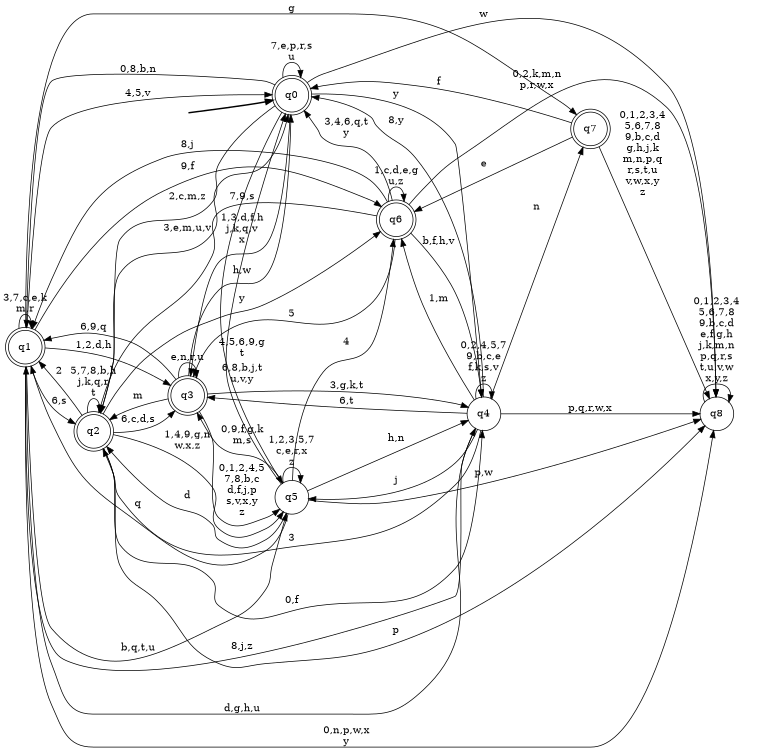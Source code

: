 digraph BlueStar {
__start0 [style = invis, shape = none, label = "", width = 0, height = 0];

rankdir=LR;
size="8,5";

s0 [style="rounded,filled", color="black", fillcolor="white" shape="doublecircle", label="q0"];
s1 [style="rounded,filled", color="black", fillcolor="white" shape="doublecircle", label="q1"];
s2 [style="rounded,filled", color="black", fillcolor="white" shape="doublecircle", label="q2"];
s3 [style="rounded,filled", color="black", fillcolor="white" shape="doublecircle", label="q3"];
s4 [style="filled", color="black", fillcolor="white" shape="circle", label="q4"];
s5 [style="filled", color="black", fillcolor="white" shape="circle", label="q5"];
s6 [style="rounded,filled", color="black", fillcolor="white" shape="doublecircle", label="q6"];
s7 [style="rounded,filled", color="black", fillcolor="white" shape="doublecircle", label="q7"];
s8 [style="filled", color="black", fillcolor="white" shape="circle", label="q8"];
subgraph cluster_main { 
	graph [pad=".75", ranksep="0.15", nodesep="0.15"];
	 style=invis; 
	__start0 -> s0 [penwidth=2];
}
s0 -> s0 [label="7,e,p,r,s\nu"];
s0 -> s1 [label="0,8,b,n"];
s0 -> s2 [label="2,c,m,z"];
s0 -> s3 [label="1,3,d,f,h\nj,k,q,v\nx"];
s0 -> s4 [label="y"];
s0 -> s5 [label="4,5,6,9,g\nt"];
s0 -> s8 [label="w"];
s1 -> s0 [label="4,5,v"];
s1 -> s1 [label="3,7,c,e,k\nm,r"];
s1 -> s2 [label="6,s"];
s1 -> s3 [label="1,2,d,h"];
s1 -> s4 [label="8,j,z"];
s1 -> s5 [label="b,q,t,u"];
s1 -> s6 [label="9,f"];
s1 -> s7 [label="g"];
s1 -> s8 [label="0,n,p,w,x\ny"];
s2 -> s0 [label="3,e,m,u,v"];
s2 -> s1 [label="2"];
s2 -> s2 [label="5,7,8,b,h\nj,k,q,r\nt"];
s2 -> s3 [label="6,c,d,s"];
s2 -> s4 [label="0,f"];
s2 -> s5 [label="1,4,9,g,n\nw,x,z"];
s2 -> s6 [label="y"];
s2 -> s8 [label="p"];
s3 -> s0 [label="h,w"];
s3 -> s1 [label="6,9,q"];
s3 -> s2 [label="m"];
s3 -> s3 [label="e,n,r,u"];
s3 -> s4 [label="3,g,k,t"];
s3 -> s5 [label="0,1,2,4,5\n7,8,b,c\nd,f,j,p\ns,v,x,y\nz"];
s4 -> s0 [label="8,y"];
s4 -> s1 [label="d,g,h,u"];
s4 -> s2 [label="3"];
s4 -> s3 [label="6,t"];
s4 -> s4 [label="0,2,4,5,7\n9,b,c,e\nf,k,s,v\nz"];
s4 -> s5 [label="j"];
s4 -> s6 [label="1,m"];
s4 -> s7 [label="n"];
s4 -> s8 [label="p,q,r,w,x"];
s5 -> s0 [label="6,8,b,j,t\nu,v,y"];
s5 -> s1 [label="q"];
s5 -> s2 [label="d"];
s5 -> s3 [label="0,9,f,g,k\nm,s"];
s5 -> s4 [label="h,n"];
s5 -> s5 [label="1,2,3,5,7\nc,e,r,x\nz"];
s5 -> s6 [label="4"];
s5 -> s8 [label="p,w"];
s6 -> s0 [label="3,4,6,q,t\ny"];
s6 -> s1 [label="8,j"];
s6 -> s2 [label="7,9,s"];
s6 -> s3 [label="5"];
s6 -> s4 [label="b,f,h,v"];
s6 -> s6 [label="1,c,d,e,g\nu,z"];
s6 -> s8 [label="0,2,k,m,n\np,r,w,x"];
s7 -> s0 [label="f"];
s7 -> s6 [label="e"];
s7 -> s8 [label="0,1,2,3,4\n5,6,7,8\n9,b,c,d\ng,h,j,k\nm,n,p,q\nr,s,t,u\nv,w,x,y\nz"];
s8 -> s8 [label="0,1,2,3,4\n5,6,7,8\n9,b,c,d\ne,f,g,h\nj,k,m,n\np,q,r,s\nt,u,v,w\nx,y,z"];

}